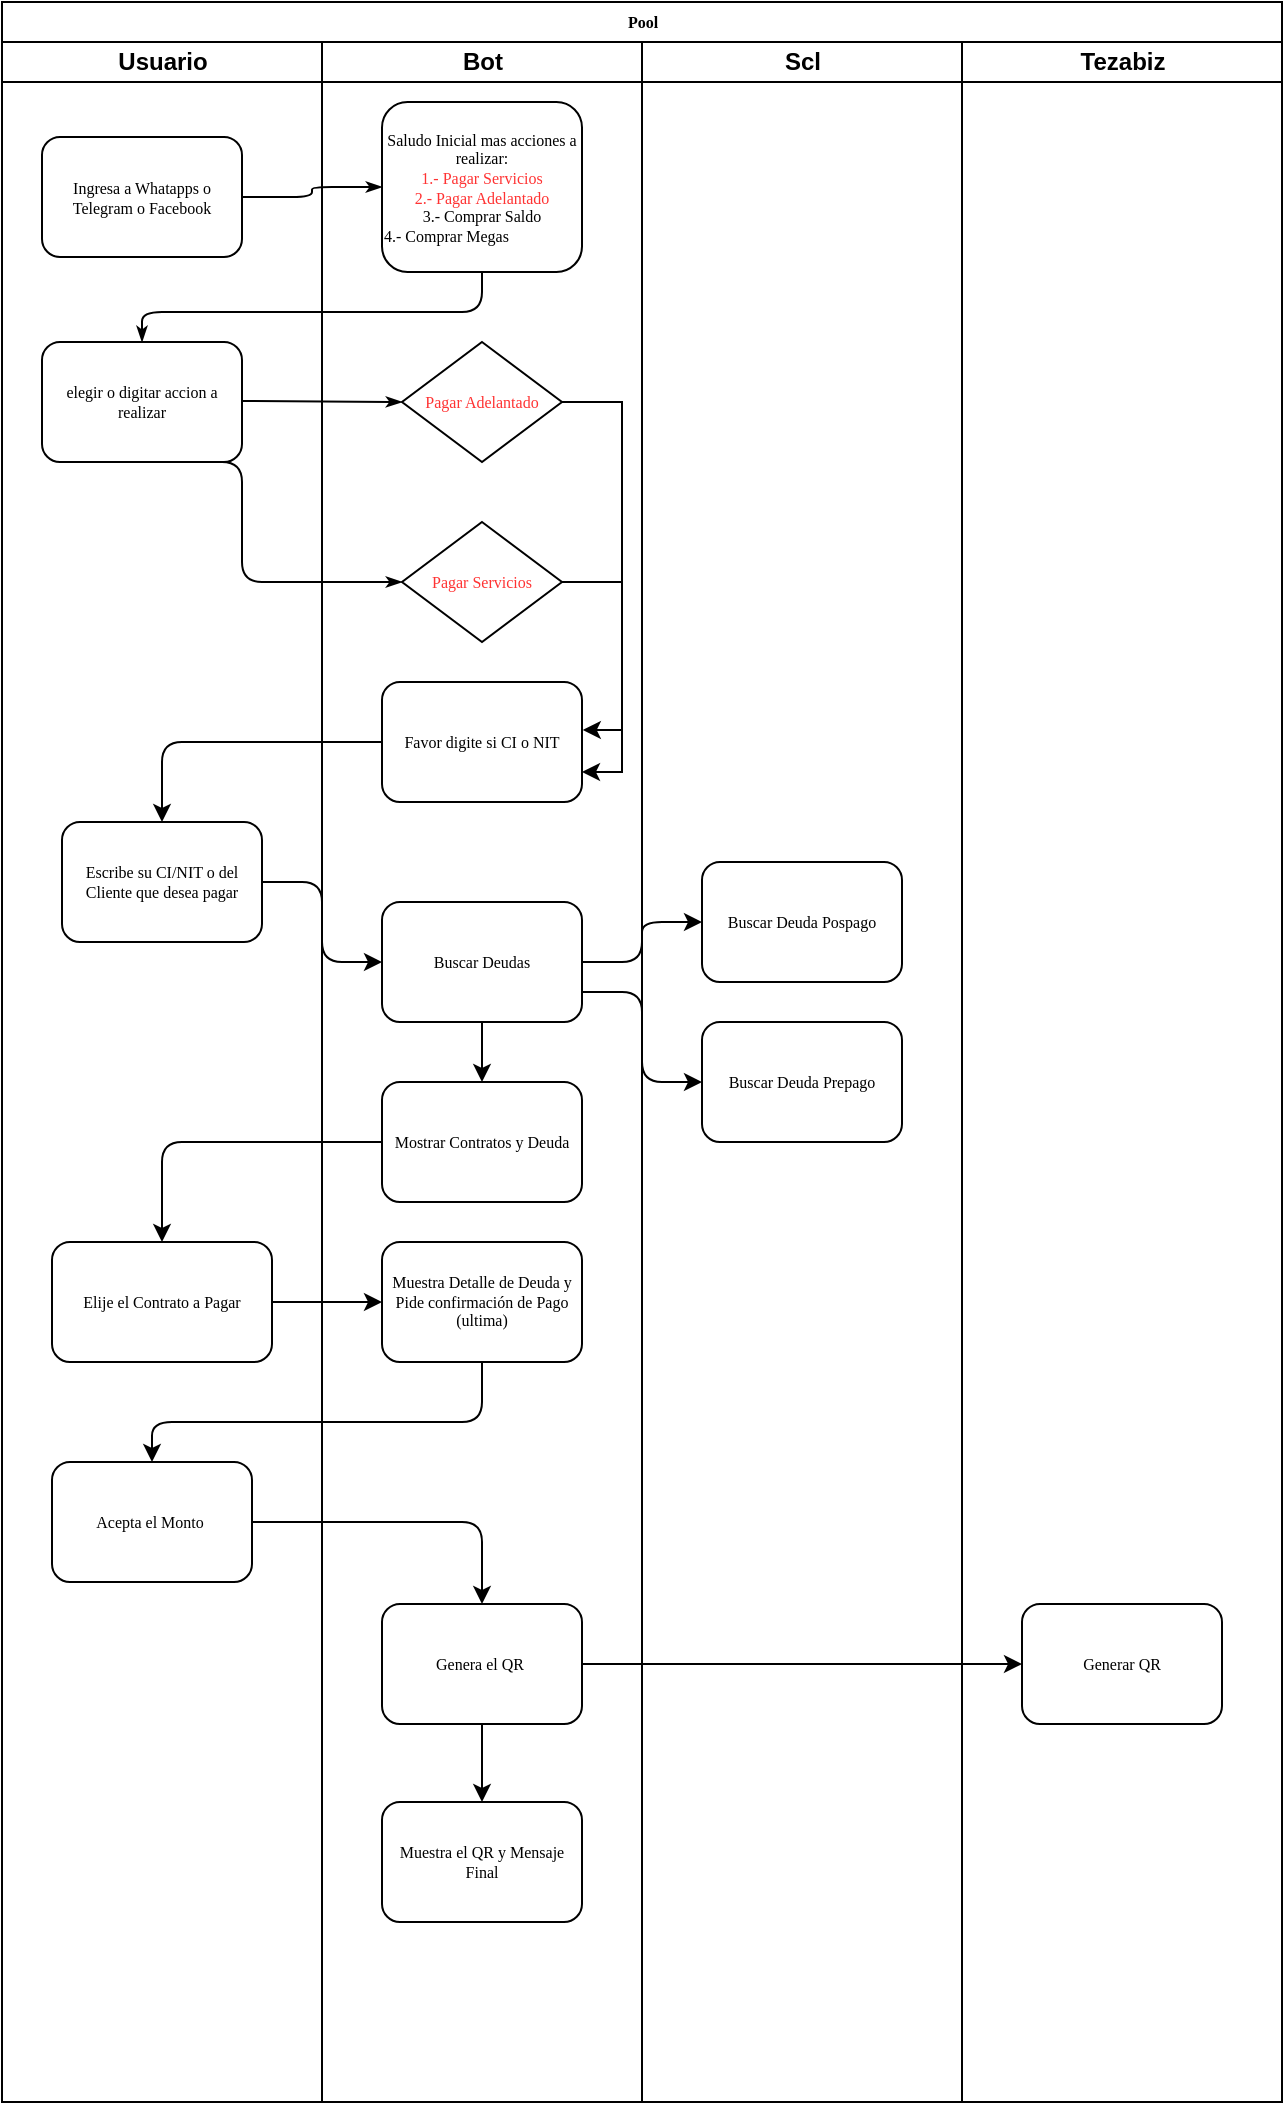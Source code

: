 <mxfile version="15.5.8" type="github" pages="4">
  <diagram name="Pago de Servicios" id="74e2e168-ea6b-b213-b513-2b3c1d86103e">
    <mxGraphModel dx="781" dy="345" grid="1" gridSize="10" guides="1" tooltips="1" connect="1" arrows="1" fold="1" page="1" pageScale="1" pageWidth="1500" pageHeight="1100" background="none" math="0" shadow="0">
      <root>
        <mxCell id="0" />
        <mxCell id="1" parent="0" />
        <mxCell id="77e6c97f196da883-1" value="Pool" style="swimlane;html=1;childLayout=stackLayout;startSize=20;rounded=0;shadow=0;labelBackgroundColor=none;strokeWidth=1;fontFamily=Verdana;fontSize=8;align=center;" parent="1" vertex="1">
          <mxGeometry x="90" y="40" width="640" height="1050" as="geometry" />
        </mxCell>
        <mxCell id="77e6c97f196da883-2" value="Usuario" style="swimlane;html=1;startSize=20;" parent="77e6c97f196da883-1" vertex="1">
          <mxGeometry y="20" width="160" height="1030" as="geometry" />
        </mxCell>
        <mxCell id="77e6c97f196da883-8" value="Ingresa a Whatapps o Telegram o Facebook" style="rounded=1;whiteSpace=wrap;html=1;shadow=0;labelBackgroundColor=none;strokeWidth=1;fontFamily=Verdana;fontSize=8;align=center;" parent="77e6c97f196da883-2" vertex="1">
          <mxGeometry x="20" y="47.5" width="100" height="60" as="geometry" />
        </mxCell>
        <mxCell id="77e6c97f196da883-9" value="elegir o digitar accion a realizar" style="rounded=1;whiteSpace=wrap;html=1;shadow=0;labelBackgroundColor=none;strokeWidth=1;fontFamily=Verdana;fontSize=8;align=center;" parent="77e6c97f196da883-2" vertex="1">
          <mxGeometry x="20" y="150" width="100" height="60" as="geometry" />
        </mxCell>
        <mxCell id="OKAR4cgR7abRvKczJ2H5-14" style="edgeStyle=orthogonalEdgeStyle;rounded=1;html=1;labelBackgroundColor=none;startArrow=none;startFill=0;startSize=5;endArrow=classicThin;endFill=1;endSize=5;jettySize=auto;orthogonalLoop=1;strokeWidth=1;fontFamily=Verdana;fontSize=8;entryX=0;entryY=0.5;entryDx=0;entryDy=0;" edge="1" parent="77e6c97f196da883-2" target="77e6c97f196da883-13">
          <mxGeometry relative="1" as="geometry">
            <mxPoint x="120" y="179.5" as="sourcePoint" />
            <mxPoint x="190" y="179.5" as="targetPoint" />
          </mxGeometry>
        </mxCell>
        <mxCell id="OKAR4cgR7abRvKczJ2H5-15" value="Escribe su CI/NIT o del Cliente que desea pagar" style="rounded=1;whiteSpace=wrap;html=1;shadow=0;labelBackgroundColor=none;strokeWidth=1;fontFamily=Verdana;fontSize=8;align=center;" vertex="1" parent="77e6c97f196da883-2">
          <mxGeometry x="30" y="390" width="100" height="60" as="geometry" />
        </mxCell>
        <mxCell id="OKAR4cgR7abRvKczJ2H5-22" value="Elije el Contrato a Pagar" style="rounded=1;whiteSpace=wrap;html=1;shadow=0;labelBackgroundColor=none;strokeWidth=1;fontFamily=Verdana;fontSize=8;align=center;" vertex="1" parent="77e6c97f196da883-2">
          <mxGeometry x="25" y="600" width="110" height="60" as="geometry" />
        </mxCell>
        <mxCell id="OKAR4cgR7abRvKczJ2H5-29" value="Acepta el Monto&amp;nbsp;" style="rounded=1;whiteSpace=wrap;html=1;shadow=0;labelBackgroundColor=none;strokeWidth=1;fontFamily=Verdana;fontSize=8;align=center;" vertex="1" parent="77e6c97f196da883-2">
          <mxGeometry x="25" y="710" width="100" height="60" as="geometry" />
        </mxCell>
        <mxCell id="77e6c97f196da883-26" style="edgeStyle=orthogonalEdgeStyle;rounded=1;html=1;labelBackgroundColor=none;startArrow=none;startFill=0;startSize=5;endArrow=classicThin;endFill=1;endSize=5;jettySize=auto;orthogonalLoop=1;strokeWidth=1;fontFamily=Verdana;fontSize=8" parent="77e6c97f196da883-1" source="77e6c97f196da883-8" target="77e6c97f196da883-11" edge="1">
          <mxGeometry relative="1" as="geometry" />
        </mxCell>
        <mxCell id="77e6c97f196da883-27" style="edgeStyle=orthogonalEdgeStyle;rounded=1;html=1;labelBackgroundColor=none;startArrow=none;startFill=0;startSize=5;endArrow=classicThin;endFill=1;endSize=5;jettySize=auto;orthogonalLoop=1;strokeWidth=1;fontFamily=Verdana;fontSize=8" parent="77e6c97f196da883-1" source="77e6c97f196da883-11" target="77e6c97f196da883-9" edge="1">
          <mxGeometry relative="1" as="geometry">
            <Array as="points">
              <mxPoint x="240" y="155" />
              <mxPoint x="70" y="155" />
            </Array>
          </mxGeometry>
        </mxCell>
        <mxCell id="77e6c97f196da883-3" value="Bot" style="swimlane;html=1;startSize=20;" parent="77e6c97f196da883-1" vertex="1">
          <mxGeometry x="160" y="20" width="160" height="1030" as="geometry" />
        </mxCell>
        <mxCell id="77e6c97f196da883-11" value="Saludo Inicial mas acciones a realizar:&lt;br&gt;&lt;font color=&quot;#ff3333&quot;&gt;&lt;span style=&quot;text-align: left&quot;&gt;1.- Pagar Servicios&lt;br&gt;&lt;/span&gt;&lt;span style=&quot;text-align: left&quot;&gt;2.- Pagar Adelantado&lt;/span&gt;&lt;/font&gt;&lt;br&gt;&lt;span style=&quot;text-align: left&quot;&gt;3.- Comprar Saldo&lt;/span&gt;&lt;br&gt;&lt;div style=&quot;text-align: left&quot;&gt;&lt;span&gt;4.- Comprar Megas&lt;/span&gt;&lt;/div&gt;" style="rounded=1;whiteSpace=wrap;html=1;shadow=0;labelBackgroundColor=none;strokeWidth=1;fontFamily=Verdana;fontSize=8;align=center;" parent="77e6c97f196da883-3" vertex="1">
          <mxGeometry x="30" y="30" width="100" height="85" as="geometry" />
        </mxCell>
        <mxCell id="OKAR4cgR7abRvKczJ2H5-11" style="edgeStyle=orthogonalEdgeStyle;rounded=0;orthogonalLoop=1;jettySize=auto;html=1;exitX=1;exitY=0.5;exitDx=0;exitDy=0;entryX=1;entryY=0.75;entryDx=0;entryDy=0;" edge="1" parent="77e6c97f196da883-3" source="77e6c97f196da883-13" target="77e6c97f196da883-12">
          <mxGeometry relative="1" as="geometry" />
        </mxCell>
        <mxCell id="77e6c97f196da883-13" value="&lt;span style=&quot;color: rgb(255 , 51 , 51) ; text-align: left&quot;&gt;Pagar Adelantado&lt;/span&gt;" style="rhombus;whiteSpace=wrap;html=1;rounded=0;shadow=0;labelBackgroundColor=none;strokeWidth=1;fontFamily=Verdana;fontSize=8;align=center;" parent="77e6c97f196da883-3" vertex="1">
          <mxGeometry x="40" y="150" width="80" height="60" as="geometry" />
        </mxCell>
        <mxCell id="OKAR4cgR7abRvKczJ2H5-12" style="edgeStyle=orthogonalEdgeStyle;rounded=0;orthogonalLoop=1;jettySize=auto;html=1;exitX=1;exitY=0.5;exitDx=0;exitDy=0;entryX=1.004;entryY=0.4;entryDx=0;entryDy=0;entryPerimeter=0;" edge="1" parent="77e6c97f196da883-3" source="OKAR4cgR7abRvKczJ2H5-1" target="77e6c97f196da883-12">
          <mxGeometry relative="1" as="geometry" />
        </mxCell>
        <mxCell id="OKAR4cgR7abRvKczJ2H5-1" value="&lt;span style=&quot;color: rgb(255 , 51 , 51) ; text-align: left&quot;&gt;Pagar Servicios&lt;/span&gt;" style="rhombus;whiteSpace=wrap;html=1;rounded=0;shadow=0;labelBackgroundColor=none;strokeWidth=1;fontFamily=Verdana;fontSize=8;align=center;" vertex="1" parent="77e6c97f196da883-3">
          <mxGeometry x="40" y="240" width="80" height="60" as="geometry" />
        </mxCell>
        <mxCell id="77e6c97f196da883-12" value="Favor digite si CI o NIT" style="rounded=1;whiteSpace=wrap;html=1;shadow=0;labelBackgroundColor=none;strokeWidth=1;fontFamily=Verdana;fontSize=8;align=center;" parent="77e6c97f196da883-3" vertex="1">
          <mxGeometry x="30" y="320" width="100" height="60" as="geometry" />
        </mxCell>
        <mxCell id="77e6c97f196da883-15" value="Buscar Deudas" style="rounded=1;whiteSpace=wrap;html=1;shadow=0;labelBackgroundColor=none;strokeWidth=1;fontFamily=Verdana;fontSize=8;align=center;" parent="77e6c97f196da883-3" vertex="1">
          <mxGeometry x="30" y="430" width="100" height="60" as="geometry" />
        </mxCell>
        <mxCell id="OKAR4cgR7abRvKczJ2H5-20" value="Mostrar Contratos y Deuda" style="rounded=1;whiteSpace=wrap;html=1;shadow=0;labelBackgroundColor=none;strokeWidth=1;fontFamily=Verdana;fontSize=8;align=center;" vertex="1" parent="77e6c97f196da883-3">
          <mxGeometry x="30" y="520" width="100" height="60" as="geometry" />
        </mxCell>
        <mxCell id="OKAR4cgR7abRvKczJ2H5-21" value="" style="edgeStyle=orthogonalEdgeStyle;rounded=1;orthogonalLoop=1;jettySize=auto;html=1;fontColor=#FF3333;" edge="1" parent="77e6c97f196da883-3" source="77e6c97f196da883-15" target="OKAR4cgR7abRvKczJ2H5-20">
          <mxGeometry relative="1" as="geometry" />
        </mxCell>
        <mxCell id="OKAR4cgR7abRvKczJ2H5-24" value="Muestra Detalle de Deuda y Pide confirmación de Pago (ultima)" style="rounded=1;whiteSpace=wrap;html=1;shadow=0;labelBackgroundColor=none;strokeWidth=1;fontFamily=Verdana;fontSize=8;align=center;" vertex="1" parent="77e6c97f196da883-3">
          <mxGeometry x="30" y="600" width="100" height="60" as="geometry" />
        </mxCell>
        <mxCell id="OKAR4cgR7abRvKczJ2H5-37" value="" style="edgeStyle=orthogonalEdgeStyle;rounded=1;orthogonalLoop=1;jettySize=auto;html=1;fontColor=#FF3333;" edge="1" parent="77e6c97f196da883-3" source="OKAR4cgR7abRvKczJ2H5-31" target="OKAR4cgR7abRvKczJ2H5-36">
          <mxGeometry relative="1" as="geometry" />
        </mxCell>
        <mxCell id="OKAR4cgR7abRvKczJ2H5-31" value="Genera el QR&amp;nbsp;" style="rounded=1;whiteSpace=wrap;html=1;shadow=0;labelBackgroundColor=none;strokeWidth=1;fontFamily=Verdana;fontSize=8;align=center;" vertex="1" parent="77e6c97f196da883-3">
          <mxGeometry x="30" y="781" width="100" height="60" as="geometry" />
        </mxCell>
        <mxCell id="OKAR4cgR7abRvKczJ2H5-36" value="Muestra el QR y Mensaje Final" style="rounded=1;whiteSpace=wrap;html=1;shadow=0;labelBackgroundColor=none;strokeWidth=1;fontFamily=Verdana;fontSize=8;align=center;" vertex="1" parent="77e6c97f196da883-3">
          <mxGeometry x="30" y="880" width="100" height="60" as="geometry" />
        </mxCell>
        <mxCell id="77e6c97f196da883-4" value="Scl" style="swimlane;html=1;startSize=20;" parent="77e6c97f196da883-1" vertex="1">
          <mxGeometry x="320" y="20" width="160" height="1030" as="geometry" />
        </mxCell>
        <mxCell id="77e6c97f196da883-24" value="Buscar Deuda Pospago" style="rounded=1;whiteSpace=wrap;html=1;shadow=0;labelBackgroundColor=none;strokeWidth=1;fontFamily=Verdana;fontSize=8;align=center;" parent="77e6c97f196da883-4" vertex="1">
          <mxGeometry x="30" y="410" width="100" height="60" as="geometry" />
        </mxCell>
        <mxCell id="77e6c97f196da883-18" value="Buscar Deuda Prepago" style="rounded=1;whiteSpace=wrap;html=1;shadow=0;labelBackgroundColor=none;strokeWidth=1;fontFamily=Verdana;fontSize=8;align=center;" parent="77e6c97f196da883-4" vertex="1">
          <mxGeometry x="30" y="490" width="100" height="60" as="geometry" />
        </mxCell>
        <mxCell id="77e6c97f196da883-5" value="Tezabiz" style="swimlane;html=1;startSize=20;" parent="77e6c97f196da883-1" vertex="1">
          <mxGeometry x="480" y="20" width="160" height="1030" as="geometry" />
        </mxCell>
        <mxCell id="OKAR4cgR7abRvKczJ2H5-34" value="Generar QR" style="rounded=1;whiteSpace=wrap;html=1;shadow=0;labelBackgroundColor=none;strokeWidth=1;fontFamily=Verdana;fontSize=8;align=center;" vertex="1" parent="77e6c97f196da883-5">
          <mxGeometry x="30" y="781" width="100" height="60" as="geometry" />
        </mxCell>
        <mxCell id="OKAR4cgR7abRvKczJ2H5-8" style="edgeStyle=orthogonalEdgeStyle;rounded=1;html=1;labelBackgroundColor=none;startArrow=none;startFill=0;startSize=5;endArrow=classicThin;endFill=1;endSize=5;jettySize=auto;orthogonalLoop=1;strokeWidth=1;fontFamily=Verdana;fontSize=8;exitX=0.75;exitY=1;exitDx=0;exitDy=0;entryX=0;entryY=0.5;entryDx=0;entryDy=0;" edge="1" parent="77e6c97f196da883-1" source="77e6c97f196da883-9" target="OKAR4cgR7abRvKczJ2H5-1">
          <mxGeometry relative="1" as="geometry">
            <Array as="points">
              <mxPoint x="120" y="230" />
              <mxPoint x="120" y="290" />
            </Array>
            <mxPoint x="120" y="285" as="sourcePoint" />
            <mxPoint x="200" y="310" as="targetPoint" />
          </mxGeometry>
        </mxCell>
        <mxCell id="OKAR4cgR7abRvKczJ2H5-16" style="edgeStyle=orthogonalEdgeStyle;orthogonalLoop=1;jettySize=auto;html=1;rounded=1;" edge="1" parent="77e6c97f196da883-1" source="77e6c97f196da883-12" target="OKAR4cgR7abRvKczJ2H5-15">
          <mxGeometry relative="1" as="geometry" />
        </mxCell>
        <mxCell id="OKAR4cgR7abRvKczJ2H5-17" style="edgeStyle=orthogonalEdgeStyle;rounded=1;orthogonalLoop=1;jettySize=auto;html=1;fontColor=#FF3333;" edge="1" parent="77e6c97f196da883-1" source="OKAR4cgR7abRvKczJ2H5-15" target="77e6c97f196da883-15">
          <mxGeometry relative="1" as="geometry" />
        </mxCell>
        <mxCell id="OKAR4cgR7abRvKczJ2H5-18" style="edgeStyle=orthogonalEdgeStyle;rounded=1;orthogonalLoop=1;jettySize=auto;html=1;exitX=1;exitY=0.5;exitDx=0;exitDy=0;fontColor=#FF3333;" edge="1" parent="77e6c97f196da883-1" source="77e6c97f196da883-15" target="77e6c97f196da883-24">
          <mxGeometry relative="1" as="geometry" />
        </mxCell>
        <mxCell id="OKAR4cgR7abRvKczJ2H5-19" style="edgeStyle=orthogonalEdgeStyle;rounded=1;orthogonalLoop=1;jettySize=auto;html=1;exitX=1;exitY=0.75;exitDx=0;exitDy=0;fontColor=#FF3333;" edge="1" parent="77e6c97f196da883-1" source="77e6c97f196da883-15" target="77e6c97f196da883-18">
          <mxGeometry relative="1" as="geometry" />
        </mxCell>
        <mxCell id="OKAR4cgR7abRvKczJ2H5-26" style="edgeStyle=orthogonalEdgeStyle;rounded=1;orthogonalLoop=1;jettySize=auto;html=1;fontColor=#FF3333;" edge="1" parent="77e6c97f196da883-1" source="OKAR4cgR7abRvKczJ2H5-20" target="OKAR4cgR7abRvKczJ2H5-22">
          <mxGeometry relative="1" as="geometry" />
        </mxCell>
        <mxCell id="OKAR4cgR7abRvKczJ2H5-27" style="edgeStyle=orthogonalEdgeStyle;rounded=1;orthogonalLoop=1;jettySize=auto;html=1;entryX=0;entryY=0.5;entryDx=0;entryDy=0;fontColor=#FF3333;" edge="1" parent="77e6c97f196da883-1" source="OKAR4cgR7abRvKczJ2H5-22" target="OKAR4cgR7abRvKczJ2H5-24">
          <mxGeometry relative="1" as="geometry" />
        </mxCell>
        <mxCell id="OKAR4cgR7abRvKczJ2H5-30" value="" style="edgeStyle=orthogonalEdgeStyle;rounded=1;orthogonalLoop=1;jettySize=auto;html=1;fontColor=#FF3333;" edge="1" parent="77e6c97f196da883-1" source="OKAR4cgR7abRvKczJ2H5-24" target="OKAR4cgR7abRvKczJ2H5-29">
          <mxGeometry relative="1" as="geometry">
            <Array as="points">
              <mxPoint x="240" y="710" />
              <mxPoint x="75" y="710" />
            </Array>
          </mxGeometry>
        </mxCell>
        <mxCell id="OKAR4cgR7abRvKczJ2H5-35" value="" style="edgeStyle=orthogonalEdgeStyle;rounded=1;orthogonalLoop=1;jettySize=auto;html=1;fontColor=#FF3333;" edge="1" parent="77e6c97f196da883-1" source="OKAR4cgR7abRvKczJ2H5-31" target="OKAR4cgR7abRvKczJ2H5-34">
          <mxGeometry relative="1" as="geometry" />
        </mxCell>
        <mxCell id="G1hqsc-xqazYUUd2PENM-1" style="edgeStyle=orthogonalEdgeStyle;rounded=1;orthogonalLoop=1;jettySize=auto;html=1;fontColor=#FF3333;" edge="1" parent="77e6c97f196da883-1" source="OKAR4cgR7abRvKczJ2H5-29" target="OKAR4cgR7abRvKczJ2H5-31">
          <mxGeometry relative="1" as="geometry" />
        </mxCell>
      </root>
    </mxGraphModel>
  </diagram>
  <diagram name="Compra de Megas" id="wy-_vFbaJHJ49pIkBVWh">
    <mxGraphModel dx="1071" dy="473" grid="1" gridSize="10" guides="1" tooltips="1" connect="1" arrows="1" fold="1" page="1" pageScale="1" pageWidth="1500" pageHeight="1100" background="none" math="0" shadow="0">
      <root>
        <mxCell id="9UAiZVB4jK4pm2g1w1mq-0" />
        <mxCell id="9UAiZVB4jK4pm2g1w1mq-1" parent="9UAiZVB4jK4pm2g1w1mq-0" />
        <mxCell id="9UAiZVB4jK4pm2g1w1mq-2" value="Pool" style="swimlane;html=1;childLayout=stackLayout;startSize=20;rounded=0;shadow=0;labelBackgroundColor=none;strokeWidth=1;fontFamily=Verdana;fontSize=8;align=center;" vertex="1" parent="9UAiZVB4jK4pm2g1w1mq-1">
          <mxGeometry x="90" y="40" width="640" height="1150" as="geometry" />
        </mxCell>
        <mxCell id="9UAiZVB4jK4pm2g1w1mq-10" style="edgeStyle=orthogonalEdgeStyle;rounded=1;html=1;labelBackgroundColor=none;startArrow=none;startFill=0;startSize=5;endArrow=classicThin;endFill=1;endSize=5;jettySize=auto;orthogonalLoop=1;strokeWidth=1;fontFamily=Verdana;fontSize=8" edge="1" parent="9UAiZVB4jK4pm2g1w1mq-2" source="9UAiZVB4jK4pm2g1w1mq-4" target="9UAiZVB4jK4pm2g1w1mq-13">
          <mxGeometry relative="1" as="geometry" />
        </mxCell>
        <mxCell id="9UAiZVB4jK4pm2g1w1mq-3" value="Usuario" style="swimlane;html=1;startSize=20;" vertex="1" parent="9UAiZVB4jK4pm2g1w1mq-2">
          <mxGeometry y="20" width="160" height="1130" as="geometry" />
        </mxCell>
        <mxCell id="9UAiZVB4jK4pm2g1w1mq-4" value="Ingresa a Whatapps o Telegram o Facebook" style="rounded=1;whiteSpace=wrap;html=1;shadow=0;labelBackgroundColor=none;strokeWidth=1;fontFamily=Verdana;fontSize=8;align=center;" vertex="1" parent="9UAiZVB4jK4pm2g1w1mq-3">
          <mxGeometry x="20" y="47.5" width="100" height="60" as="geometry" />
        </mxCell>
        <mxCell id="9UAiZVB4jK4pm2g1w1mq-7" value="Escribe su CI/NIT o del Cliente que desea pagar" style="rounded=1;whiteSpace=wrap;html=1;shadow=0;labelBackgroundColor=none;strokeWidth=1;fontFamily=Verdana;fontSize=8;align=center;" vertex="1" parent="9UAiZVB4jK4pm2g1w1mq-3">
          <mxGeometry x="30" y="222" width="100" height="60" as="geometry" />
        </mxCell>
        <mxCell id="9UAiZVB4jK4pm2g1w1mq-8" value="Elije el Contrato a Cargar" style="rounded=1;whiteSpace=wrap;html=1;shadow=0;labelBackgroundColor=none;strokeWidth=1;fontFamily=Verdana;fontSize=8;align=center;" vertex="1" parent="9UAiZVB4jK4pm2g1w1mq-3">
          <mxGeometry x="25" y="432" width="110" height="60" as="geometry" />
        </mxCell>
        <mxCell id="9UAiZVB4jK4pm2g1w1mq-9" value="Elije tipo de Oferta" style="rounded=1;whiteSpace=wrap;html=1;shadow=0;labelBackgroundColor=none;strokeWidth=1;fontFamily=Verdana;fontSize=8;align=center;" vertex="1" parent="9UAiZVB4jK4pm2g1w1mq-3">
          <mxGeometry x="25" y="542" width="100" height="60" as="geometry" />
        </mxCell>
        <mxCell id="K9m3f2zcUMmWIvIy8zK3-5" value="Elije Oferta" style="rounded=1;whiteSpace=wrap;html=1;shadow=0;labelBackgroundColor=none;strokeWidth=1;fontFamily=Verdana;fontSize=8;align=center;" vertex="1" parent="9UAiZVB4jK4pm2g1w1mq-3">
          <mxGeometry x="25" y="700" width="100" height="60" as="geometry" />
        </mxCell>
        <mxCell id="K9m3f2zcUMmWIvIy8zK3-10" value="Confirma" style="rounded=1;whiteSpace=wrap;html=1;shadow=0;labelBackgroundColor=none;strokeWidth=1;fontFamily=Verdana;fontSize=8;align=center;" vertex="1" parent="9UAiZVB4jK4pm2g1w1mq-3">
          <mxGeometry x="35" y="820" width="100" height="60" as="geometry" />
        </mxCell>
        <mxCell id="9UAiZVB4jK4pm2g1w1mq-12" value="Bot" style="swimlane;html=1;startSize=20;" vertex="1" parent="9UAiZVB4jK4pm2g1w1mq-2">
          <mxGeometry x="160" y="20" width="160" height="1130" as="geometry" />
        </mxCell>
        <mxCell id="9UAiZVB4jK4pm2g1w1mq-41" style="edgeStyle=orthogonalEdgeStyle;rounded=1;orthogonalLoop=1;jettySize=auto;html=1;fontColor=#FF3333;" edge="1" parent="9UAiZVB4jK4pm2g1w1mq-12" source="9UAiZVB4jK4pm2g1w1mq-13" target="9UAiZVB4jK4pm2g1w1mq-18">
          <mxGeometry relative="1" as="geometry" />
        </mxCell>
        <mxCell id="9UAiZVB4jK4pm2g1w1mq-13" value="Saludo Inicial mas acciones a realizar:&lt;br&gt;&lt;span style=&quot;text-align: left&quot;&gt;1.- Pagar Servicios&lt;br&gt;&lt;/span&gt;&lt;span style=&quot;text-align: left&quot;&gt;2.- Pagar Adelantado&lt;/span&gt;&lt;br&gt;&lt;span style=&quot;text-align: left&quot;&gt;3.- Comprar Saldo&lt;/span&gt;&lt;br&gt;&lt;div style=&quot;text-align: left&quot;&gt;4.- &lt;font color=&quot;#ff3333&quot;&gt;Comprar Megas&lt;/font&gt;&lt;/div&gt;" style="rounded=1;whiteSpace=wrap;html=1;shadow=0;labelBackgroundColor=none;strokeWidth=1;fontFamily=Verdana;fontSize=8;align=center;" vertex="1" parent="9UAiZVB4jK4pm2g1w1mq-12">
          <mxGeometry x="30" y="30" width="100" height="85" as="geometry" />
        </mxCell>
        <mxCell id="9UAiZVB4jK4pm2g1w1mq-18" value="Favor digite si CI o NIT" style="rounded=1;whiteSpace=wrap;html=1;shadow=0;labelBackgroundColor=none;strokeWidth=1;fontFamily=Verdana;fontSize=8;align=center;" vertex="1" parent="9UAiZVB4jK4pm2g1w1mq-12">
          <mxGeometry x="30" y="160" width="100" height="60" as="geometry" />
        </mxCell>
        <mxCell id="9UAiZVB4jK4pm2g1w1mq-19" value="Buscar Contrato para Carga LTE" style="rounded=1;whiteSpace=wrap;html=1;shadow=0;labelBackgroundColor=none;strokeWidth=1;fontFamily=Verdana;fontSize=8;align=center;" vertex="1" parent="9UAiZVB4jK4pm2g1w1mq-12">
          <mxGeometry x="30" y="262" width="100" height="60" as="geometry" />
        </mxCell>
        <mxCell id="9UAiZVB4jK4pm2g1w1mq-20" value="Mostrar Contratos LTE" style="rounded=1;whiteSpace=wrap;html=1;shadow=0;labelBackgroundColor=none;strokeWidth=1;fontFamily=Verdana;fontSize=8;align=center;" vertex="1" parent="9UAiZVB4jK4pm2g1w1mq-12">
          <mxGeometry x="30" y="352" width="100" height="60" as="geometry" />
        </mxCell>
        <mxCell id="9UAiZVB4jK4pm2g1w1mq-21" value="" style="edgeStyle=orthogonalEdgeStyle;rounded=1;orthogonalLoop=1;jettySize=auto;html=1;fontColor=#FF3333;" edge="1" parent="9UAiZVB4jK4pm2g1w1mq-12" source="9UAiZVB4jK4pm2g1w1mq-19" target="9UAiZVB4jK4pm2g1w1mq-20">
          <mxGeometry relative="1" as="geometry" />
        </mxCell>
        <mxCell id="9UAiZVB4jK4pm2g1w1mq-22" value="Despliega tipo de oferta:&lt;br&gt;1.- Diarias&lt;br&gt;2.- Semanales&lt;br&gt;3.- Mensuales" style="rounded=1;whiteSpace=wrap;html=1;shadow=0;labelBackgroundColor=none;strokeWidth=1;fontFamily=Verdana;fontSize=8;align=center;" vertex="1" parent="9UAiZVB4jK4pm2g1w1mq-12">
          <mxGeometry x="30" y="432" width="100" height="60" as="geometry" />
        </mxCell>
        <mxCell id="9UAiZVB4jK4pm2g1w1mq-23" value="" style="edgeStyle=orthogonalEdgeStyle;rounded=1;orthogonalLoop=1;jettySize=auto;html=1;fontColor=#FF3333;" edge="1" parent="9UAiZVB4jK4pm2g1w1mq-12" source="9UAiZVB4jK4pm2g1w1mq-24" target="9UAiZVB4jK4pm2g1w1mq-25">
          <mxGeometry relative="1" as="geometry" />
        </mxCell>
        <mxCell id="9UAiZVB4jK4pm2g1w1mq-24" value="Genera el QR&amp;nbsp;" style="rounded=1;whiteSpace=wrap;html=1;shadow=0;labelBackgroundColor=none;strokeWidth=1;fontFamily=Verdana;fontSize=8;align=center;" vertex="1" parent="9UAiZVB4jK4pm2g1w1mq-12">
          <mxGeometry x="40" y="890" width="100" height="60" as="geometry" />
        </mxCell>
        <mxCell id="9UAiZVB4jK4pm2g1w1mq-25" value="Muestra el QR y Mensaje Final" style="rounded=1;whiteSpace=wrap;html=1;shadow=0;labelBackgroundColor=none;strokeWidth=1;fontFamily=Verdana;fontSize=8;align=center;" vertex="1" parent="9UAiZVB4jK4pm2g1w1mq-12">
          <mxGeometry x="40" y="990" width="100" height="60" as="geometry" />
        </mxCell>
        <mxCell id="K9m3f2zcUMmWIvIy8zK3-0" value="Buscar Oferta de paquetes LTE" style="rounded=1;whiteSpace=wrap;html=1;shadow=0;labelBackgroundColor=none;strokeWidth=1;fontFamily=Verdana;fontSize=8;align=center;" vertex="1" parent="9UAiZVB4jK4pm2g1w1mq-12">
          <mxGeometry x="30" y="590" width="100" height="60" as="geometry" />
        </mxCell>
        <mxCell id="K9m3f2zcUMmWIvIy8zK3-7" value="Esta Seguro ?" style="rounded=1;whiteSpace=wrap;html=1;shadow=0;labelBackgroundColor=none;strokeWidth=1;fontFamily=Verdana;fontSize=8;align=center;" vertex="1" parent="9UAiZVB4jK4pm2g1w1mq-12">
          <mxGeometry x="30" y="750" width="100" height="60" as="geometry" />
        </mxCell>
        <mxCell id="9UAiZVB4jK4pm2g1w1mq-26" value="Scl" style="swimlane;html=1;startSize=20;" vertex="1" parent="9UAiZVB4jK4pm2g1w1mq-2">
          <mxGeometry x="320" y="20" width="160" height="1130" as="geometry" />
        </mxCell>
        <mxCell id="9UAiZVB4jK4pm2g1w1mq-27" value="Buscar Contratos" style="rounded=1;whiteSpace=wrap;html=1;shadow=0;labelBackgroundColor=none;strokeWidth=1;fontFamily=Verdana;fontSize=8;align=center;" vertex="1" parent="9UAiZVB4jK4pm2g1w1mq-26">
          <mxGeometry x="30" y="262" width="100" height="60" as="geometry" />
        </mxCell>
        <mxCell id="K9m3f2zcUMmWIvIy8zK3-1" value="Obtiene Ofertas" style="rounded=1;whiteSpace=wrap;html=1;shadow=0;labelBackgroundColor=none;strokeWidth=1;fontFamily=Verdana;fontSize=8;align=center;" vertex="1" parent="9UAiZVB4jK4pm2g1w1mq-26">
          <mxGeometry x="20" y="590" width="100" height="60" as="geometry" />
        </mxCell>
        <mxCell id="9UAiZVB4jK4pm2g1w1mq-29" value="Tezabiz" style="swimlane;html=1;startSize=20;" vertex="1" parent="9UAiZVB4jK4pm2g1w1mq-2">
          <mxGeometry x="480" y="20" width="160" height="1130" as="geometry" />
        </mxCell>
        <mxCell id="9UAiZVB4jK4pm2g1w1mq-30" value="Generar QR" style="rounded=1;whiteSpace=wrap;html=1;shadow=0;labelBackgroundColor=none;strokeWidth=1;fontFamily=Verdana;fontSize=8;align=center;" vertex="1" parent="9UAiZVB4jK4pm2g1w1mq-29">
          <mxGeometry x="30" y="890" width="100" height="60" as="geometry" />
        </mxCell>
        <mxCell id="9UAiZVB4jK4pm2g1w1mq-32" style="edgeStyle=orthogonalEdgeStyle;orthogonalLoop=1;jettySize=auto;html=1;rounded=1;" edge="1" parent="9UAiZVB4jK4pm2g1w1mq-2" source="9UAiZVB4jK4pm2g1w1mq-18" target="9UAiZVB4jK4pm2g1w1mq-7">
          <mxGeometry relative="1" as="geometry" />
        </mxCell>
        <mxCell id="9UAiZVB4jK4pm2g1w1mq-33" style="edgeStyle=orthogonalEdgeStyle;rounded=1;orthogonalLoop=1;jettySize=auto;html=1;fontColor=#FF3333;" edge="1" parent="9UAiZVB4jK4pm2g1w1mq-2" source="9UAiZVB4jK4pm2g1w1mq-7" target="9UAiZVB4jK4pm2g1w1mq-19">
          <mxGeometry relative="1" as="geometry" />
        </mxCell>
        <mxCell id="9UAiZVB4jK4pm2g1w1mq-34" style="edgeStyle=orthogonalEdgeStyle;rounded=1;orthogonalLoop=1;jettySize=auto;html=1;exitX=1;exitY=0.5;exitDx=0;exitDy=0;fontColor=#FF3333;" edge="1" parent="9UAiZVB4jK4pm2g1w1mq-2" source="9UAiZVB4jK4pm2g1w1mq-19" target="9UAiZVB4jK4pm2g1w1mq-27">
          <mxGeometry relative="1" as="geometry" />
        </mxCell>
        <mxCell id="9UAiZVB4jK4pm2g1w1mq-36" style="edgeStyle=orthogonalEdgeStyle;rounded=1;orthogonalLoop=1;jettySize=auto;html=1;fontColor=#FF3333;" edge="1" parent="9UAiZVB4jK4pm2g1w1mq-2" source="9UAiZVB4jK4pm2g1w1mq-20" target="9UAiZVB4jK4pm2g1w1mq-8">
          <mxGeometry relative="1" as="geometry" />
        </mxCell>
        <mxCell id="9UAiZVB4jK4pm2g1w1mq-37" style="edgeStyle=orthogonalEdgeStyle;rounded=1;orthogonalLoop=1;jettySize=auto;html=1;entryX=0;entryY=0.5;entryDx=0;entryDy=0;fontColor=#FF3333;" edge="1" parent="9UAiZVB4jK4pm2g1w1mq-2" source="9UAiZVB4jK4pm2g1w1mq-8" target="9UAiZVB4jK4pm2g1w1mq-22">
          <mxGeometry relative="1" as="geometry" />
        </mxCell>
        <mxCell id="9UAiZVB4jK4pm2g1w1mq-38" value="" style="edgeStyle=orthogonalEdgeStyle;rounded=1;orthogonalLoop=1;jettySize=auto;html=1;fontColor=#FF3333;" edge="1" parent="9UAiZVB4jK4pm2g1w1mq-2" source="9UAiZVB4jK4pm2g1w1mq-22" target="9UAiZVB4jK4pm2g1w1mq-9">
          <mxGeometry relative="1" as="geometry">
            <Array as="points">
              <mxPoint x="240" y="540" />
              <mxPoint x="75" y="540" />
            </Array>
          </mxGeometry>
        </mxCell>
        <mxCell id="9UAiZVB4jK4pm2g1w1mq-40" value="" style="edgeStyle=orthogonalEdgeStyle;rounded=1;orthogonalLoop=1;jettySize=auto;html=1;fontColor=#FF3333;" edge="1" parent="9UAiZVB4jK4pm2g1w1mq-2" source="9UAiZVB4jK4pm2g1w1mq-24" target="9UAiZVB4jK4pm2g1w1mq-30">
          <mxGeometry relative="1" as="geometry" />
        </mxCell>
        <mxCell id="K9m3f2zcUMmWIvIy8zK3-2" value="" style="edgeStyle=orthogonalEdgeStyle;rounded=1;orthogonalLoop=1;jettySize=auto;html=1;fontColor=#FF3333;" edge="1" parent="9UAiZVB4jK4pm2g1w1mq-2" source="K9m3f2zcUMmWIvIy8zK3-0" target="K9m3f2zcUMmWIvIy8zK3-1">
          <mxGeometry relative="1" as="geometry" />
        </mxCell>
        <mxCell id="K9m3f2zcUMmWIvIy8zK3-4" style="edgeStyle=orthogonalEdgeStyle;rounded=1;orthogonalLoop=1;jettySize=auto;html=1;fontColor=#FF3333;" edge="1" parent="9UAiZVB4jK4pm2g1w1mq-2" source="9UAiZVB4jK4pm2g1w1mq-9" target="K9m3f2zcUMmWIvIy8zK3-0">
          <mxGeometry relative="1" as="geometry" />
        </mxCell>
        <mxCell id="K9m3f2zcUMmWIvIy8zK3-6" value="" style="edgeStyle=orthogonalEdgeStyle;rounded=1;orthogonalLoop=1;jettySize=auto;html=1;fontColor=#FF3333;exitX=0;exitY=0.75;exitDx=0;exitDy=0;" edge="1" parent="9UAiZVB4jK4pm2g1w1mq-2" source="K9m3f2zcUMmWIvIy8zK3-0" target="K9m3f2zcUMmWIvIy8zK3-5">
          <mxGeometry relative="1" as="geometry">
            <Array as="points">
              <mxPoint x="140" y="655" />
              <mxPoint x="140" y="730" />
            </Array>
          </mxGeometry>
        </mxCell>
        <mxCell id="K9m3f2zcUMmWIvIy8zK3-8" value="" style="edgeStyle=orthogonalEdgeStyle;rounded=1;orthogonalLoop=1;jettySize=auto;html=1;fontColor=#FF3333;" edge="1" parent="9UAiZVB4jK4pm2g1w1mq-2" source="K9m3f2zcUMmWIvIy8zK3-5" target="K9m3f2zcUMmWIvIy8zK3-7">
          <mxGeometry relative="1" as="geometry" />
        </mxCell>
        <mxCell id="K9m3f2zcUMmWIvIy8zK3-11" value="" style="edgeStyle=orthogonalEdgeStyle;rounded=1;orthogonalLoop=1;jettySize=auto;html=1;fontColor=#FF3333;" edge="1" parent="9UAiZVB4jK4pm2g1w1mq-2" source="K9m3f2zcUMmWIvIy8zK3-7" target="K9m3f2zcUMmWIvIy8zK3-10">
          <mxGeometry relative="1" as="geometry">
            <Array as="points">
              <mxPoint x="240" y="870" />
            </Array>
          </mxGeometry>
        </mxCell>
        <mxCell id="K9m3f2zcUMmWIvIy8zK3-12" style="edgeStyle=orthogonalEdgeStyle;rounded=1;orthogonalLoop=1;jettySize=auto;html=1;fontColor=#FF3333;" edge="1" parent="9UAiZVB4jK4pm2g1w1mq-2" source="K9m3f2zcUMmWIvIy8zK3-10" target="9UAiZVB4jK4pm2g1w1mq-24">
          <mxGeometry relative="1" as="geometry">
            <Array as="points">
              <mxPoint x="85" y="940" />
            </Array>
          </mxGeometry>
        </mxCell>
      </root>
    </mxGraphModel>
  </diagram>
  <diagram name="Compra de Saldo" id="Dns1YCLspE6d1-3UQ_u3">
    <mxGraphModel dx="1562" dy="690" grid="1" gridSize="10" guides="1" tooltips="1" connect="1" arrows="1" fold="1" page="1" pageScale="1" pageWidth="1500" pageHeight="1100" background="none" math="0" shadow="0">
      <root>
        <mxCell id="OH096lnzsQP76AFzxkDB-0" />
        <mxCell id="OH096lnzsQP76AFzxkDB-1" parent="OH096lnzsQP76AFzxkDB-0" />
        <mxCell id="OH096lnzsQP76AFzxkDB-2" value="Pool" style="swimlane;html=1;childLayout=stackLayout;startSize=20;rounded=0;shadow=0;labelBackgroundColor=none;strokeWidth=1;fontFamily=Verdana;fontSize=8;align=center;" vertex="1" parent="OH096lnzsQP76AFzxkDB-1">
          <mxGeometry x="90" y="40" width="960" height="1050" as="geometry" />
        </mxCell>
        <mxCell id="OH096lnzsQP76AFzxkDB-3" value="Usuario" style="swimlane;html=1;startSize=20;" vertex="1" parent="OH096lnzsQP76AFzxkDB-2">
          <mxGeometry y="20" width="160" height="1030" as="geometry" />
        </mxCell>
        <mxCell id="OH096lnzsQP76AFzxkDB-4" value="Ingresa a Whatapps o Telegram o Facebook" style="rounded=1;whiteSpace=wrap;html=1;shadow=0;labelBackgroundColor=none;strokeWidth=1;fontFamily=Verdana;fontSize=8;align=center;" vertex="1" parent="OH096lnzsQP76AFzxkDB-3">
          <mxGeometry x="20" y="47.5" width="100" height="60" as="geometry" />
        </mxCell>
        <mxCell id="OH096lnzsQP76AFzxkDB-5" value="Digite el Numero de Telefono" style="rounded=1;whiteSpace=wrap;html=1;shadow=0;labelBackgroundColor=none;strokeWidth=1;fontFamily=Verdana;fontSize=8;align=center;" vertex="1" parent="OH096lnzsQP76AFzxkDB-3">
          <mxGeometry x="20" y="150" width="100" height="60" as="geometry" />
        </mxCell>
        <mxCell id="OH096lnzsQP76AFzxkDB-8" value="Digita el monto" style="rounded=1;whiteSpace=wrap;html=1;shadow=0;labelBackgroundColor=none;strokeWidth=1;fontFamily=Verdana;fontSize=8;align=center;" vertex="1" parent="OH096lnzsQP76AFzxkDB-3">
          <mxGeometry x="25" y="390" width="110" height="60" as="geometry" />
        </mxCell>
        <mxCell id="OH096lnzsQP76AFzxkDB-9" value="Conforma el Monto&amp;nbsp;" style="rounded=1;whiteSpace=wrap;html=1;shadow=0;labelBackgroundColor=none;strokeWidth=1;fontFamily=Verdana;fontSize=8;align=center;" vertex="1" parent="OH096lnzsQP76AFzxkDB-3">
          <mxGeometry x="25" y="610" width="100" height="60" as="geometry" />
        </mxCell>
        <mxCell id="OH096lnzsQP76AFzxkDB-10" style="edgeStyle=orthogonalEdgeStyle;rounded=1;html=1;labelBackgroundColor=none;startArrow=none;startFill=0;startSize=5;endArrow=classicThin;endFill=1;endSize=5;jettySize=auto;orthogonalLoop=1;strokeWidth=1;fontFamily=Verdana;fontSize=8" edge="1" parent="OH096lnzsQP76AFzxkDB-2" source="OH096lnzsQP76AFzxkDB-4" target="OH096lnzsQP76AFzxkDB-13">
          <mxGeometry relative="1" as="geometry" />
        </mxCell>
        <mxCell id="OH096lnzsQP76AFzxkDB-11" style="edgeStyle=orthogonalEdgeStyle;rounded=1;html=1;labelBackgroundColor=none;startArrow=none;startFill=0;startSize=5;endArrow=classicThin;endFill=1;endSize=5;jettySize=auto;orthogonalLoop=1;strokeWidth=1;fontFamily=Verdana;fontSize=8" edge="1" parent="OH096lnzsQP76AFzxkDB-2" source="OH096lnzsQP76AFzxkDB-13" target="OH096lnzsQP76AFzxkDB-5">
          <mxGeometry relative="1" as="geometry">
            <Array as="points">
              <mxPoint x="240" y="155" />
              <mxPoint x="70" y="155" />
            </Array>
          </mxGeometry>
        </mxCell>
        <mxCell id="OH096lnzsQP76AFzxkDB-12" value="Bot" style="swimlane;html=1;startSize=20;" vertex="1" parent="OH096lnzsQP76AFzxkDB-2">
          <mxGeometry x="160" y="20" width="160" height="1030" as="geometry" />
        </mxCell>
        <mxCell id="OH096lnzsQP76AFzxkDB-13" value="Saludo Inicial mas acciones a realizar:&lt;br&gt;&lt;span style=&quot;text-align: left&quot;&gt;1.- Pagar Servicios&lt;br&gt;&lt;/span&gt;&lt;span style=&quot;text-align: left&quot;&gt;2.- Pagar Adelantado&lt;/span&gt;&lt;br&gt;&lt;span style=&quot;text-align: left&quot;&gt;3.- &lt;font color=&quot;#ff3333&quot;&gt;Comprar Saldo&lt;/font&gt;&lt;/span&gt;&lt;br&gt;&lt;div style=&quot;text-align: left&quot;&gt;&lt;span&gt;4.- Comprar Megas&lt;/span&gt;&lt;/div&gt;" style="rounded=1;whiteSpace=wrap;html=1;shadow=0;labelBackgroundColor=none;strokeWidth=1;fontFamily=Verdana;fontSize=8;align=center;" vertex="1" parent="OH096lnzsQP76AFzxkDB-12">
          <mxGeometry x="30" y="30" width="100" height="85" as="geometry" />
        </mxCell>
        <mxCell id="OH096lnzsQP76AFzxkDB-19" value="Buscar Teléfono y Validación" style="rounded=1;whiteSpace=wrap;html=1;shadow=0;labelBackgroundColor=none;strokeWidth=1;fontFamily=Verdana;fontSize=8;align=center;" vertex="1" parent="OH096lnzsQP76AFzxkDB-12">
          <mxGeometry x="30" y="230" width="100" height="60" as="geometry" />
        </mxCell>
        <mxCell id="OH096lnzsQP76AFzxkDB-20" value="Pregunta el Monto a Cargar" style="rounded=1;whiteSpace=wrap;html=1;shadow=0;labelBackgroundColor=none;strokeWidth=1;fontFamily=Verdana;fontSize=8;align=center;" vertex="1" parent="OH096lnzsQP76AFzxkDB-12">
          <mxGeometry x="30" y="320" width="100" height="60" as="geometry" />
        </mxCell>
        <mxCell id="OH096lnzsQP76AFzxkDB-21" value="" style="edgeStyle=orthogonalEdgeStyle;rounded=1;orthogonalLoop=1;jettySize=auto;html=1;fontColor=#FF3333;" edge="1" parent="OH096lnzsQP76AFzxkDB-12" source="OH096lnzsQP76AFzxkDB-19" target="OH096lnzsQP76AFzxkDB-20">
          <mxGeometry relative="1" as="geometry" />
        </mxCell>
        <mxCell id="OH096lnzsQP76AFzxkDB-22" value="Mensaje de Confirmación de Monto" style="rounded=1;whiteSpace=wrap;html=1;shadow=0;labelBackgroundColor=none;strokeWidth=1;fontFamily=Verdana;fontSize=8;align=center;" vertex="1" parent="OH096lnzsQP76AFzxkDB-12">
          <mxGeometry x="30" y="440" width="100" height="60" as="geometry" />
        </mxCell>
        <mxCell id="OH096lnzsQP76AFzxkDB-23" value="" style="edgeStyle=orthogonalEdgeStyle;rounded=1;orthogonalLoop=1;jettySize=auto;html=1;fontColor=#FF3333;" edge="1" parent="OH096lnzsQP76AFzxkDB-12" source="OH096lnzsQP76AFzxkDB-24" target="OH096lnzsQP76AFzxkDB-25">
          <mxGeometry relative="1" as="geometry" />
        </mxCell>
        <mxCell id="OH096lnzsQP76AFzxkDB-24" value="Genera el QR&amp;nbsp;" style="rounded=1;whiteSpace=wrap;html=1;shadow=0;labelBackgroundColor=none;strokeWidth=1;fontFamily=Verdana;fontSize=8;align=center;" vertex="1" parent="OH096lnzsQP76AFzxkDB-12">
          <mxGeometry x="40" y="800" width="100" height="60" as="geometry" />
        </mxCell>
        <mxCell id="OH096lnzsQP76AFzxkDB-25" value="Muestra el QR y Mensaje Final" style="rounded=1;whiteSpace=wrap;html=1;shadow=0;labelBackgroundColor=none;strokeWidth=1;fontFamily=Verdana;fontSize=8;align=center;" vertex="1" parent="OH096lnzsQP76AFzxkDB-12">
          <mxGeometry x="40" y="900" width="100" height="60" as="geometry" />
        </mxCell>
        <mxCell id="OH096lnzsQP76AFzxkDB-26" value="Scl" style="swimlane;html=1;startSize=20;" vertex="1" parent="OH096lnzsQP76AFzxkDB-2">
          <mxGeometry x="320" y="20" width="160" height="1030" as="geometry" />
        </mxCell>
        <mxCell id="OH096lnzsQP76AFzxkDB-27" value="Contrato Telefonico Valido para facturar" style="rounded=1;whiteSpace=wrap;html=1;shadow=0;labelBackgroundColor=none;strokeWidth=1;fontFamily=Verdana;fontSize=8;align=center;" vertex="1" parent="OH096lnzsQP76AFzxkDB-26">
          <mxGeometry x="30" y="230" width="100" height="60" as="geometry" />
        </mxCell>
        <mxCell id="OH096lnzsQP76AFzxkDB-29" value="Tezabiz" style="swimlane;html=1;startSize=20;" vertex="1" parent="OH096lnzsQP76AFzxkDB-2">
          <mxGeometry x="480" y="20" width="160" height="1030" as="geometry" />
        </mxCell>
        <mxCell id="OH096lnzsQP76AFzxkDB-30" value="Generar QR" style="rounded=1;whiteSpace=wrap;html=1;shadow=0;labelBackgroundColor=none;strokeWidth=1;fontFamily=Verdana;fontSize=8;align=center;" vertex="1" parent="OH096lnzsQP76AFzxkDB-29">
          <mxGeometry x="30" y="800" width="100" height="60" as="geometry" />
        </mxCell>
        <mxCell id="OH096lnzsQP76AFzxkDB-36" style="edgeStyle=orthogonalEdgeStyle;rounded=1;orthogonalLoop=1;jettySize=auto;html=1;fontColor=#FF3333;" edge="1" parent="OH096lnzsQP76AFzxkDB-2" source="OH096lnzsQP76AFzxkDB-20" target="OH096lnzsQP76AFzxkDB-8">
          <mxGeometry relative="1" as="geometry">
            <Array as="points">
              <mxPoint x="90" y="370" />
            </Array>
          </mxGeometry>
        </mxCell>
        <mxCell id="OH096lnzsQP76AFzxkDB-37" style="edgeStyle=orthogonalEdgeStyle;rounded=1;orthogonalLoop=1;jettySize=auto;html=1;entryX=0;entryY=0.5;entryDx=0;entryDy=0;fontColor=#FF3333;" edge="1" parent="OH096lnzsQP76AFzxkDB-2" source="OH096lnzsQP76AFzxkDB-8" target="OH096lnzsQP76AFzxkDB-22">
          <mxGeometry relative="1" as="geometry" />
        </mxCell>
        <mxCell id="OH096lnzsQP76AFzxkDB-38" value="" style="edgeStyle=orthogonalEdgeStyle;rounded=1;orthogonalLoop=1;jettySize=auto;html=1;fontColor=#FF3333;" edge="1" parent="OH096lnzsQP76AFzxkDB-2" source="OH096lnzsQP76AFzxkDB-22" target="OH096lnzsQP76AFzxkDB-9">
          <mxGeometry relative="1" as="geometry">
            <Array as="points">
              <mxPoint x="240" y="660" />
            </Array>
          </mxGeometry>
        </mxCell>
        <mxCell id="OH096lnzsQP76AFzxkDB-39" value="" style="edgeStyle=orthogonalEdgeStyle;rounded=1;orthogonalLoop=1;jettySize=auto;html=1;fontColor=#FF3333;" edge="1" parent="OH096lnzsQP76AFzxkDB-2" source="OH096lnzsQP76AFzxkDB-9" target="OH096lnzsQP76AFzxkDB-24">
          <mxGeometry relative="1" as="geometry">
            <Array as="points">
              <mxPoint x="75" y="750" />
              <mxPoint x="250" y="750" />
            </Array>
          </mxGeometry>
        </mxCell>
        <mxCell id="OH096lnzsQP76AFzxkDB-40" value="" style="edgeStyle=orthogonalEdgeStyle;rounded=1;orthogonalLoop=1;jettySize=auto;html=1;fontColor=#FF3333;" edge="1" parent="OH096lnzsQP76AFzxkDB-2" source="OH096lnzsQP76AFzxkDB-24" target="OH096lnzsQP76AFzxkDB-30">
          <mxGeometry relative="1" as="geometry" />
        </mxCell>
        <mxCell id="wwir012yNSFYhiHsgHB7-0" style="edgeStyle=orthogonalEdgeStyle;rounded=1;orthogonalLoop=1;jettySize=auto;html=1;fontColor=#FF3333;" edge="1" parent="OH096lnzsQP76AFzxkDB-2" source="OH096lnzsQP76AFzxkDB-5" target="OH096lnzsQP76AFzxkDB-19">
          <mxGeometry relative="1" as="geometry" />
        </mxCell>
        <mxCell id="wwir012yNSFYhiHsgHB7-1" value="SISTEL" style="swimlane;html=1;startSize=20;" vertex="1" parent="OH096lnzsQP76AFzxkDB-2">
          <mxGeometry x="640" y="20" width="160" height="1030" as="geometry" />
        </mxCell>
        <mxCell id="OH096lnzsQP76AFzxkDB-28" value="Telefono Valido para Carga" style="rounded=1;whiteSpace=wrap;html=1;shadow=0;labelBackgroundColor=none;strokeWidth=1;fontFamily=Verdana;fontSize=8;align=center;" vertex="1" parent="wwir012yNSFYhiHsgHB7-1">
          <mxGeometry x="30" y="230" width="100" height="60" as="geometry" />
        </mxCell>
        <mxCell id="wwir012yNSFYhiHsgHB7-3" value="PMS" style="swimlane;html=1;startSize=20;" vertex="1" parent="OH096lnzsQP76AFzxkDB-2">
          <mxGeometry x="800" y="20" width="160" height="1030" as="geometry" />
        </mxCell>
        <mxCell id="wwir012yNSFYhiHsgHB7-5" value="Telefono Valido para Carga" style="rounded=1;whiteSpace=wrap;html=1;shadow=0;labelBackgroundColor=none;strokeWidth=1;fontFamily=Verdana;fontSize=8;align=center;" vertex="1" parent="wwir012yNSFYhiHsgHB7-3">
          <mxGeometry x="40" y="230" width="100" height="60" as="geometry" />
        </mxCell>
        <mxCell id="wwir012yNSFYhiHsgHB7-6" value="" style="edgeStyle=orthogonalEdgeStyle;rounded=1;orthogonalLoop=1;jettySize=auto;html=1;fontColor=#FF3333;" edge="1" parent="OH096lnzsQP76AFzxkDB-2" source="OH096lnzsQP76AFzxkDB-19" target="OH096lnzsQP76AFzxkDB-27">
          <mxGeometry relative="1" as="geometry" />
        </mxCell>
        <mxCell id="wwir012yNSFYhiHsgHB7-7" style="edgeStyle=orthogonalEdgeStyle;rounded=1;orthogonalLoop=1;jettySize=auto;html=1;fontColor=#FF3333;exitX=1;exitY=0.5;exitDx=0;exitDy=0;" edge="1" parent="OH096lnzsQP76AFzxkDB-2" source="OH096lnzsQP76AFzxkDB-19" target="OH096lnzsQP76AFzxkDB-28">
          <mxGeometry relative="1" as="geometry">
            <Array as="points">
              <mxPoint x="300" y="280" />
              <mxPoint x="300" y="230" />
              <mxPoint x="720" y="230" />
            </Array>
          </mxGeometry>
        </mxCell>
        <mxCell id="wwir012yNSFYhiHsgHB7-8" style="edgeStyle=orthogonalEdgeStyle;rounded=1;orthogonalLoop=1;jettySize=auto;html=1;exitX=1;exitY=0.75;exitDx=0;exitDy=0;entryX=0.5;entryY=1;entryDx=0;entryDy=0;fontColor=#FF3333;" edge="1" parent="OH096lnzsQP76AFzxkDB-2" source="OH096lnzsQP76AFzxkDB-19" target="wwir012yNSFYhiHsgHB7-5">
          <mxGeometry relative="1" as="geometry">
            <Array as="points">
              <mxPoint x="290" y="330" />
              <mxPoint x="890" y="330" />
            </Array>
          </mxGeometry>
        </mxCell>
      </root>
    </mxGraphModel>
  </diagram>
  <diagram name="borrador Compra de Megas" id="OXf_lFIrVDkP3gLz0QRX">
    <mxGraphModel dx="1038" dy="579" grid="1" gridSize="10" guides="1" tooltips="1" connect="1" arrows="1" fold="1" page="1" pageScale="1" pageWidth="1500" pageHeight="1100" background="none" math="0" shadow="0">
      <root>
        <mxCell id="Pna7G0Wqmqgo2DJ1mY1H-0" />
        <mxCell id="Pna7G0Wqmqgo2DJ1mY1H-1" parent="Pna7G0Wqmqgo2DJ1mY1H-0" />
        <mxCell id="Pna7G0Wqmqgo2DJ1mY1H-2" value="Pool" style="swimlane;html=1;childLayout=stackLayout;startSize=20;rounded=0;shadow=0;labelBackgroundColor=none;strokeWidth=1;fontFamily=Verdana;fontSize=8;align=center;" vertex="1" parent="Pna7G0Wqmqgo2DJ1mY1H-1">
          <mxGeometry x="90" y="40" width="960" height="1050" as="geometry" />
        </mxCell>
        <mxCell id="Pna7G0Wqmqgo2DJ1mY1H-3" value="Usuario" style="swimlane;html=1;startSize=20;" vertex="1" parent="Pna7G0Wqmqgo2DJ1mY1H-2">
          <mxGeometry y="20" width="160" height="1030" as="geometry" />
        </mxCell>
        <mxCell id="Pna7G0Wqmqgo2DJ1mY1H-4" value="Ingresa a Whatapps o Telegram o Facebook" style="rounded=1;whiteSpace=wrap;html=1;shadow=0;labelBackgroundColor=none;strokeWidth=1;fontFamily=Verdana;fontSize=8;align=center;" vertex="1" parent="Pna7G0Wqmqgo2DJ1mY1H-3">
          <mxGeometry x="20" y="47.5" width="100" height="60" as="geometry" />
        </mxCell>
        <mxCell id="Pna7G0Wqmqgo2DJ1mY1H-5" value="Digite el Numero de Telefono" style="rounded=1;whiteSpace=wrap;html=1;shadow=0;labelBackgroundColor=none;strokeWidth=1;fontFamily=Verdana;fontSize=8;align=center;" vertex="1" parent="Pna7G0Wqmqgo2DJ1mY1H-3">
          <mxGeometry x="20" y="150" width="100" height="60" as="geometry" />
        </mxCell>
        <mxCell id="Pna7G0Wqmqgo2DJ1mY1H-6" value="Digita el monto" style="rounded=1;whiteSpace=wrap;html=1;shadow=0;labelBackgroundColor=none;strokeWidth=1;fontFamily=Verdana;fontSize=8;align=center;" vertex="1" parent="Pna7G0Wqmqgo2DJ1mY1H-3">
          <mxGeometry x="25" y="390" width="110" height="60" as="geometry" />
        </mxCell>
        <mxCell id="Pna7G0Wqmqgo2DJ1mY1H-7" value="Confirma el Monto&amp;nbsp;" style="rounded=1;whiteSpace=wrap;html=1;shadow=0;labelBackgroundColor=none;strokeWidth=1;fontFamily=Verdana;fontSize=8;align=center;" vertex="1" parent="Pna7G0Wqmqgo2DJ1mY1H-3">
          <mxGeometry x="25" y="610" width="100" height="60" as="geometry" />
        </mxCell>
        <mxCell id="Pna7G0Wqmqgo2DJ1mY1H-8" style="edgeStyle=orthogonalEdgeStyle;rounded=1;html=1;labelBackgroundColor=none;startArrow=none;startFill=0;startSize=5;endArrow=classicThin;endFill=1;endSize=5;jettySize=auto;orthogonalLoop=1;strokeWidth=1;fontFamily=Verdana;fontSize=8" edge="1" parent="Pna7G0Wqmqgo2DJ1mY1H-2" source="Pna7G0Wqmqgo2DJ1mY1H-4" target="Pna7G0Wqmqgo2DJ1mY1H-11">
          <mxGeometry relative="1" as="geometry" />
        </mxCell>
        <mxCell id="Pna7G0Wqmqgo2DJ1mY1H-9" style="edgeStyle=orthogonalEdgeStyle;rounded=1;html=1;labelBackgroundColor=none;startArrow=none;startFill=0;startSize=5;endArrow=classicThin;endFill=1;endSize=5;jettySize=auto;orthogonalLoop=1;strokeWidth=1;fontFamily=Verdana;fontSize=8" edge="1" parent="Pna7G0Wqmqgo2DJ1mY1H-2" source="Pna7G0Wqmqgo2DJ1mY1H-11" target="Pna7G0Wqmqgo2DJ1mY1H-5">
          <mxGeometry relative="1" as="geometry">
            <Array as="points">
              <mxPoint x="240" y="155" />
              <mxPoint x="70" y="155" />
            </Array>
          </mxGeometry>
        </mxCell>
        <mxCell id="Pna7G0Wqmqgo2DJ1mY1H-10" value="Bot" style="swimlane;html=1;startSize=20;" vertex="1" parent="Pna7G0Wqmqgo2DJ1mY1H-2">
          <mxGeometry x="160" y="20" width="160" height="1030" as="geometry" />
        </mxCell>
        <mxCell id="Pna7G0Wqmqgo2DJ1mY1H-11" value="Saludo Inicial mas acciones a realizar:&lt;br&gt;&lt;span style=&quot;text-align: left&quot;&gt;1.- Pagar Servicios&lt;br&gt;&lt;/span&gt;&lt;span style=&quot;text-align: left&quot;&gt;2.- Pagar Adelantado&lt;/span&gt;&lt;br&gt;&lt;span style=&quot;text-align: left&quot;&gt;3.- Comprar Saldo&lt;/span&gt;&lt;br&gt;&lt;div style=&quot;text-align: left&quot;&gt;4.- &lt;font color=&quot;#ff3333&quot;&gt;Comprar Megas&lt;/font&gt;&lt;/div&gt;" style="rounded=1;whiteSpace=wrap;html=1;shadow=0;labelBackgroundColor=none;strokeWidth=1;fontFamily=Verdana;fontSize=8;align=center;" vertex="1" parent="Pna7G0Wqmqgo2DJ1mY1H-10">
          <mxGeometry x="30" y="30" width="100" height="85" as="geometry" />
        </mxCell>
        <mxCell id="Pna7G0Wqmqgo2DJ1mY1H-12" value="Buscar Teléfono y Validación" style="rounded=1;whiteSpace=wrap;html=1;shadow=0;labelBackgroundColor=none;strokeWidth=1;fontFamily=Verdana;fontSize=8;align=center;" vertex="1" parent="Pna7G0Wqmqgo2DJ1mY1H-10">
          <mxGeometry x="30" y="230" width="100" height="60" as="geometry" />
        </mxCell>
        <mxCell id="Pna7G0Wqmqgo2DJ1mY1H-13" value="Pregunta el Monto a Cargar" style="rounded=1;whiteSpace=wrap;html=1;shadow=0;labelBackgroundColor=none;strokeWidth=1;fontFamily=Verdana;fontSize=8;align=center;" vertex="1" parent="Pna7G0Wqmqgo2DJ1mY1H-10">
          <mxGeometry x="30" y="320" width="100" height="60" as="geometry" />
        </mxCell>
        <mxCell id="Pna7G0Wqmqgo2DJ1mY1H-14" value="" style="edgeStyle=orthogonalEdgeStyle;rounded=1;orthogonalLoop=1;jettySize=auto;html=1;fontColor=#FF3333;" edge="1" parent="Pna7G0Wqmqgo2DJ1mY1H-10" source="Pna7G0Wqmqgo2DJ1mY1H-12" target="Pna7G0Wqmqgo2DJ1mY1H-13">
          <mxGeometry relative="1" as="geometry" />
        </mxCell>
        <mxCell id="Pna7G0Wqmqgo2DJ1mY1H-15" value="Mensaje de Confirmación de Monto" style="rounded=1;whiteSpace=wrap;html=1;shadow=0;labelBackgroundColor=none;strokeWidth=1;fontFamily=Verdana;fontSize=8;align=center;" vertex="1" parent="Pna7G0Wqmqgo2DJ1mY1H-10">
          <mxGeometry x="30" y="440" width="100" height="60" as="geometry" />
        </mxCell>
        <mxCell id="Pna7G0Wqmqgo2DJ1mY1H-16" value="" style="edgeStyle=orthogonalEdgeStyle;rounded=1;orthogonalLoop=1;jettySize=auto;html=1;fontColor=#FF3333;" edge="1" parent="Pna7G0Wqmqgo2DJ1mY1H-10" source="Pna7G0Wqmqgo2DJ1mY1H-17" target="Pna7G0Wqmqgo2DJ1mY1H-18">
          <mxGeometry relative="1" as="geometry" />
        </mxCell>
        <mxCell id="Pna7G0Wqmqgo2DJ1mY1H-17" value="Genera el QR&amp;nbsp;" style="rounded=1;whiteSpace=wrap;html=1;shadow=0;labelBackgroundColor=none;strokeWidth=1;fontFamily=Verdana;fontSize=8;align=center;" vertex="1" parent="Pna7G0Wqmqgo2DJ1mY1H-10">
          <mxGeometry x="40" y="800" width="100" height="60" as="geometry" />
        </mxCell>
        <mxCell id="Pna7G0Wqmqgo2DJ1mY1H-18" value="Muestra el QR y Mensaje Final" style="rounded=1;whiteSpace=wrap;html=1;shadow=0;labelBackgroundColor=none;strokeWidth=1;fontFamily=Verdana;fontSize=8;align=center;" vertex="1" parent="Pna7G0Wqmqgo2DJ1mY1H-10">
          <mxGeometry x="40" y="900" width="100" height="60" as="geometry" />
        </mxCell>
        <mxCell id="Pna7G0Wqmqgo2DJ1mY1H-19" value="Scl" style="swimlane;html=1;startSize=20;" vertex="1" parent="Pna7G0Wqmqgo2DJ1mY1H-2">
          <mxGeometry x="320" y="20" width="160" height="1030" as="geometry" />
        </mxCell>
        <mxCell id="Pna7G0Wqmqgo2DJ1mY1H-20" value="Contrato Telefonico Valido para facturar" style="rounded=1;whiteSpace=wrap;html=1;shadow=0;labelBackgroundColor=none;strokeWidth=1;fontFamily=Verdana;fontSize=8;align=center;" vertex="1" parent="Pna7G0Wqmqgo2DJ1mY1H-19">
          <mxGeometry x="30" y="230" width="100" height="60" as="geometry" />
        </mxCell>
        <mxCell id="Pna7G0Wqmqgo2DJ1mY1H-21" value="Tezabiz" style="swimlane;html=1;startSize=20;" vertex="1" parent="Pna7G0Wqmqgo2DJ1mY1H-2">
          <mxGeometry x="480" y="20" width="160" height="1030" as="geometry" />
        </mxCell>
        <mxCell id="Pna7G0Wqmqgo2DJ1mY1H-22" value="Generar QR" style="rounded=1;whiteSpace=wrap;html=1;shadow=0;labelBackgroundColor=none;strokeWidth=1;fontFamily=Verdana;fontSize=8;align=center;" vertex="1" parent="Pna7G0Wqmqgo2DJ1mY1H-21">
          <mxGeometry x="30" y="800" width="100" height="60" as="geometry" />
        </mxCell>
        <mxCell id="Pna7G0Wqmqgo2DJ1mY1H-23" style="edgeStyle=orthogonalEdgeStyle;rounded=1;orthogonalLoop=1;jettySize=auto;html=1;fontColor=#FF3333;" edge="1" parent="Pna7G0Wqmqgo2DJ1mY1H-2" source="Pna7G0Wqmqgo2DJ1mY1H-13" target="Pna7G0Wqmqgo2DJ1mY1H-6">
          <mxGeometry relative="1" as="geometry">
            <Array as="points">
              <mxPoint x="90" y="370" />
            </Array>
          </mxGeometry>
        </mxCell>
        <mxCell id="Pna7G0Wqmqgo2DJ1mY1H-24" style="edgeStyle=orthogonalEdgeStyle;rounded=1;orthogonalLoop=1;jettySize=auto;html=1;entryX=0;entryY=0.5;entryDx=0;entryDy=0;fontColor=#FF3333;" edge="1" parent="Pna7G0Wqmqgo2DJ1mY1H-2" source="Pna7G0Wqmqgo2DJ1mY1H-6" target="Pna7G0Wqmqgo2DJ1mY1H-15">
          <mxGeometry relative="1" as="geometry" />
        </mxCell>
        <mxCell id="Pna7G0Wqmqgo2DJ1mY1H-25" value="" style="edgeStyle=orthogonalEdgeStyle;rounded=1;orthogonalLoop=1;jettySize=auto;html=1;fontColor=#FF3333;" edge="1" parent="Pna7G0Wqmqgo2DJ1mY1H-2" source="Pna7G0Wqmqgo2DJ1mY1H-15" target="Pna7G0Wqmqgo2DJ1mY1H-7">
          <mxGeometry relative="1" as="geometry">
            <Array as="points">
              <mxPoint x="240" y="660" />
            </Array>
          </mxGeometry>
        </mxCell>
        <mxCell id="Pna7G0Wqmqgo2DJ1mY1H-26" value="" style="edgeStyle=orthogonalEdgeStyle;rounded=1;orthogonalLoop=1;jettySize=auto;html=1;fontColor=#FF3333;" edge="1" parent="Pna7G0Wqmqgo2DJ1mY1H-2" source="Pna7G0Wqmqgo2DJ1mY1H-7" target="Pna7G0Wqmqgo2DJ1mY1H-17">
          <mxGeometry relative="1" as="geometry">
            <Array as="points">
              <mxPoint x="75" y="750" />
              <mxPoint x="250" y="750" />
            </Array>
          </mxGeometry>
        </mxCell>
        <mxCell id="Pna7G0Wqmqgo2DJ1mY1H-27" value="" style="edgeStyle=orthogonalEdgeStyle;rounded=1;orthogonalLoop=1;jettySize=auto;html=1;fontColor=#FF3333;" edge="1" parent="Pna7G0Wqmqgo2DJ1mY1H-2" source="Pna7G0Wqmqgo2DJ1mY1H-17" target="Pna7G0Wqmqgo2DJ1mY1H-22">
          <mxGeometry relative="1" as="geometry" />
        </mxCell>
        <mxCell id="Pna7G0Wqmqgo2DJ1mY1H-28" style="edgeStyle=orthogonalEdgeStyle;rounded=1;orthogonalLoop=1;jettySize=auto;html=1;fontColor=#FF3333;" edge="1" parent="Pna7G0Wqmqgo2DJ1mY1H-2" source="Pna7G0Wqmqgo2DJ1mY1H-5" target="Pna7G0Wqmqgo2DJ1mY1H-12">
          <mxGeometry relative="1" as="geometry" />
        </mxCell>
        <mxCell id="Pna7G0Wqmqgo2DJ1mY1H-29" value="SISTEL" style="swimlane;html=1;startSize=20;" vertex="1" parent="Pna7G0Wqmqgo2DJ1mY1H-2">
          <mxGeometry x="640" y="20" width="160" height="1030" as="geometry" />
        </mxCell>
        <mxCell id="Pna7G0Wqmqgo2DJ1mY1H-30" value="Telefono Valido para Carga" style="rounded=1;whiteSpace=wrap;html=1;shadow=0;labelBackgroundColor=none;strokeWidth=1;fontFamily=Verdana;fontSize=8;align=center;" vertex="1" parent="Pna7G0Wqmqgo2DJ1mY1H-29">
          <mxGeometry x="30" y="230" width="100" height="60" as="geometry" />
        </mxCell>
        <mxCell id="Pna7G0Wqmqgo2DJ1mY1H-31" value="PMS" style="swimlane;html=1;startSize=20;" vertex="1" parent="Pna7G0Wqmqgo2DJ1mY1H-2">
          <mxGeometry x="800" y="20" width="160" height="1030" as="geometry" />
        </mxCell>
        <mxCell id="Pna7G0Wqmqgo2DJ1mY1H-32" value="Telefono Valido para Carga" style="rounded=1;whiteSpace=wrap;html=1;shadow=0;labelBackgroundColor=none;strokeWidth=1;fontFamily=Verdana;fontSize=8;align=center;" vertex="1" parent="Pna7G0Wqmqgo2DJ1mY1H-31">
          <mxGeometry x="40" y="230" width="100" height="60" as="geometry" />
        </mxCell>
        <mxCell id="Pna7G0Wqmqgo2DJ1mY1H-33" value="" style="edgeStyle=orthogonalEdgeStyle;rounded=1;orthogonalLoop=1;jettySize=auto;html=1;fontColor=#FF3333;" edge="1" parent="Pna7G0Wqmqgo2DJ1mY1H-2" source="Pna7G0Wqmqgo2DJ1mY1H-12" target="Pna7G0Wqmqgo2DJ1mY1H-20">
          <mxGeometry relative="1" as="geometry" />
        </mxCell>
        <mxCell id="Pna7G0Wqmqgo2DJ1mY1H-34" style="edgeStyle=orthogonalEdgeStyle;rounded=1;orthogonalLoop=1;jettySize=auto;html=1;fontColor=#FF3333;exitX=1;exitY=0.5;exitDx=0;exitDy=0;" edge="1" parent="Pna7G0Wqmqgo2DJ1mY1H-2" source="Pna7G0Wqmqgo2DJ1mY1H-12" target="Pna7G0Wqmqgo2DJ1mY1H-30">
          <mxGeometry relative="1" as="geometry">
            <Array as="points">
              <mxPoint x="300" y="280" />
              <mxPoint x="300" y="230" />
              <mxPoint x="720" y="230" />
            </Array>
          </mxGeometry>
        </mxCell>
        <mxCell id="Pna7G0Wqmqgo2DJ1mY1H-35" style="edgeStyle=orthogonalEdgeStyle;rounded=1;orthogonalLoop=1;jettySize=auto;html=1;exitX=1;exitY=0.75;exitDx=0;exitDy=0;entryX=0.5;entryY=1;entryDx=0;entryDy=0;fontColor=#FF3333;" edge="1" parent="Pna7G0Wqmqgo2DJ1mY1H-2" source="Pna7G0Wqmqgo2DJ1mY1H-12" target="Pna7G0Wqmqgo2DJ1mY1H-32">
          <mxGeometry relative="1" as="geometry">
            <Array as="points">
              <mxPoint x="290" y="330" />
              <mxPoint x="890" y="330" />
            </Array>
          </mxGeometry>
        </mxCell>
      </root>
    </mxGraphModel>
  </diagram>
</mxfile>
